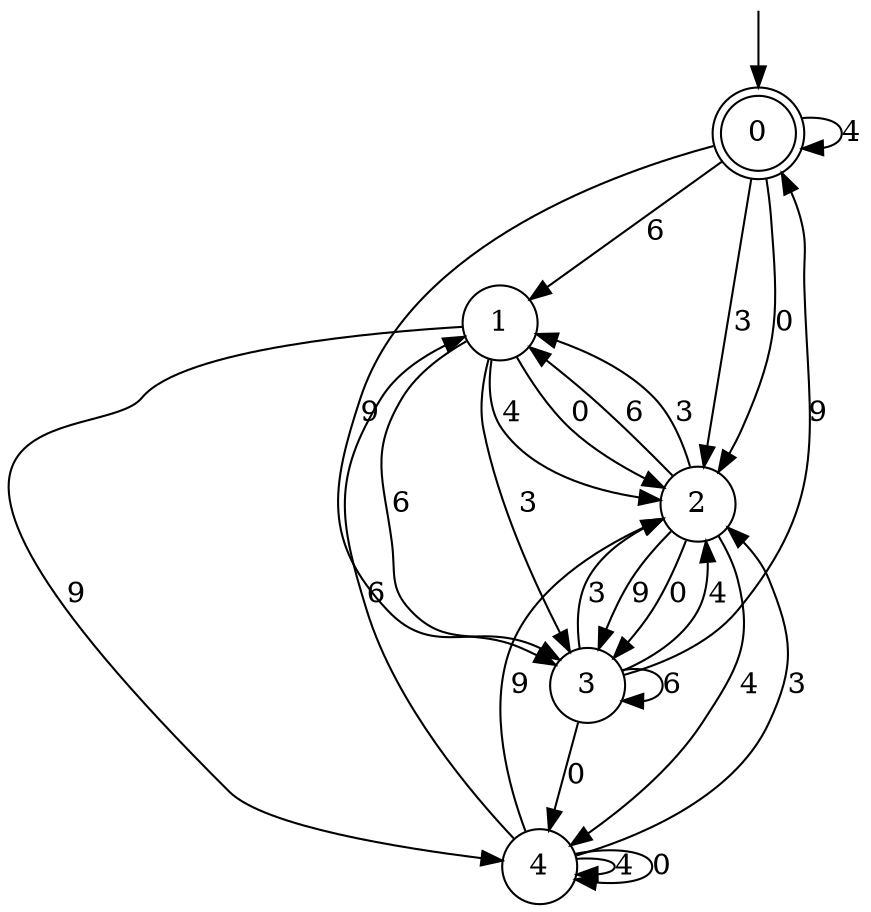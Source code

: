 digraph g {

	s0 [shape="doublecircle" label="0"];
	s1 [shape="circle" label="1"];
	s2 [shape="circle" label="2"];
	s3 [shape="circle" label="3"];
	s4 [shape="circle" label="4"];
	s0 -> s0 [label="4"];
	s0 -> s1 [label="6"];
	s0 -> s2 [label="3"];
	s0 -> s3 [label="9"];
	s0 -> s2 [label="0"];
	s1 -> s2 [label="4"];
	s1 -> s3 [label="6"];
	s1 -> s3 [label="3"];
	s1 -> s4 [label="9"];
	s1 -> s2 [label="0"];
	s2 -> s4 [label="4"];
	s2 -> s1 [label="6"];
	s2 -> s1 [label="3"];
	s2 -> s3 [label="9"];
	s2 -> s3 [label="0"];
	s3 -> s2 [label="4"];
	s3 -> s3 [label="6"];
	s3 -> s2 [label="3"];
	s3 -> s0 [label="9"];
	s3 -> s4 [label="0"];
	s4 -> s4 [label="4"];
	s4 -> s1 [label="6"];
	s4 -> s2 [label="3"];
	s4 -> s2 [label="9"];
	s4 -> s4 [label="0"];

__start0 [label="" shape="none" width="0" height="0"];
__start0 -> s0;

}
